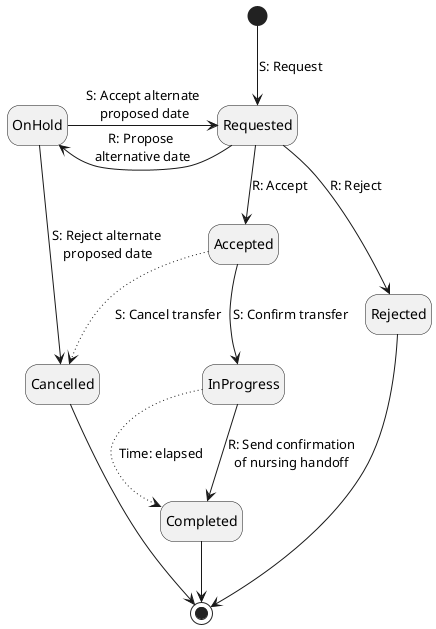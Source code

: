 @startuml
'https://plantuml.com/state-diagram

'https://informatiestandaarden.nictiz.nl/wiki/vpk:V4.0_FHIR_eOverdracht#Using_Task_to_manage_the_workflow

hide empty description

state Requested
state InProgress
state Accepted
state OnHold
state Cancelled
state Completed

'S: Sender
'R: Receiver

[*] --> Requested : S: Request
Requested --> Accepted : R: Accept
Requested -left-> OnHold : R: Propose \nalternative date
Requested --> Rejected : R: Reject

OnHold -> Requested : S: Accept alternate\n proposed date
OnHold --> Cancelled : S: Reject alternate\n proposed date
'OnHold --> OnHold : S: Propose \nalternative date

Accepted --> InProgress : S: Confirm transfer
Accepted -[dotted]-> Cancelled : S: Cancel transfer

InProgress -[dotted]-> Completed : Time: elapsed
InProgress --> Completed : R: Send confirmation\nof nursing handoff

Completed --> [*]
Cancelled --> [*]
Rejected --> [*]

@enduml